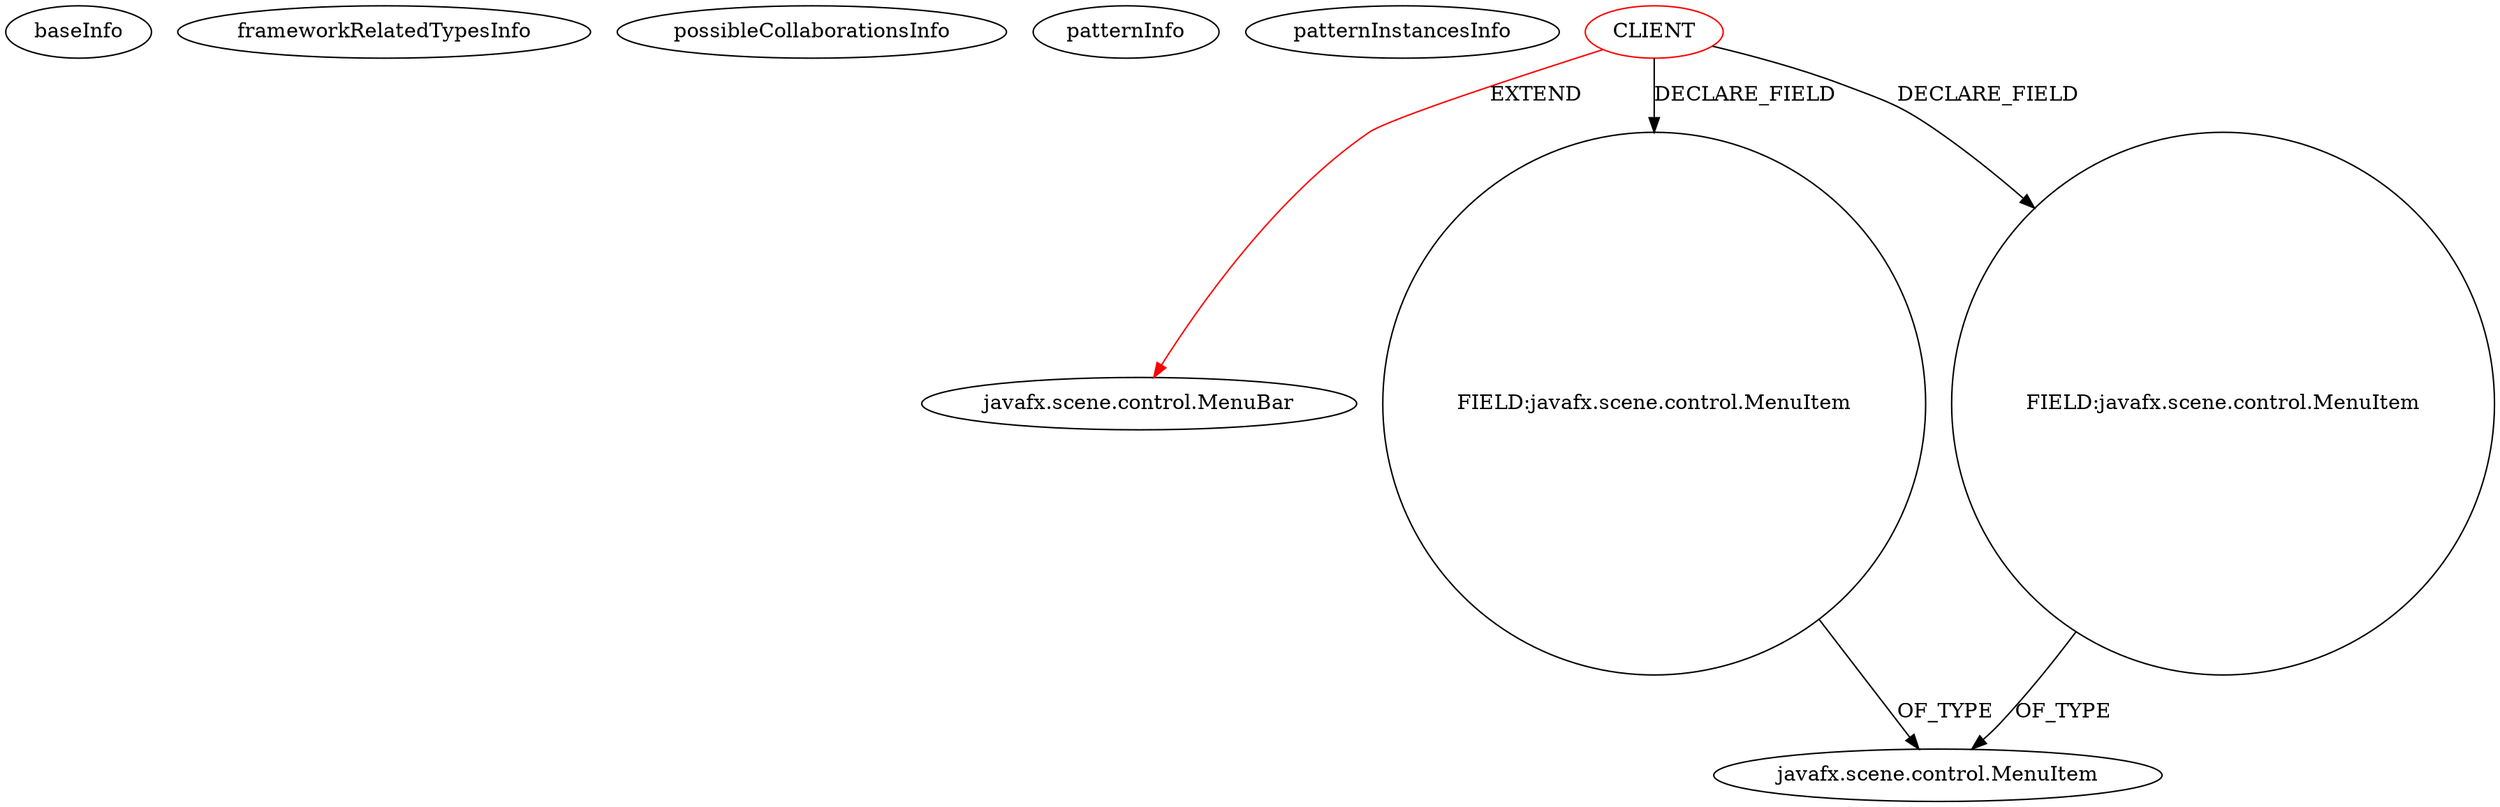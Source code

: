 digraph {
baseInfo[graphId=1775,category="pattern",isAnonymous=false,possibleRelation=false]
frameworkRelatedTypesInfo[0="javafx.scene.control.MenuBar"]
possibleCollaborationsInfo[]
patternInfo[frequency=4.0,patternRootClient=0]
patternInstancesInfo[0="kevinkdo-draw~/kevinkdo-draw/draw-master/src/views/DrawMenuBar.java~DrawMenuBar~3444",1="Technius-Starbound-Mod-Toolkit~/Technius-Starbound-Mod-Toolkit/Starbound-Mod-Toolkit-master/src/main/java/co/technius/starboundmodtoolkit/ModToolkitMenu.java~ModToolkitMenu~1420",2="ireardon-cs32-final~/ireardon-cs32-final/cs32-final-master/src/edu/brown/cs32/final_group/fx/TopMenuBar.java~TopMenuBar~3216",3="sebbafer-Sebanana~/sebbafer-Sebanana/Sebanana-master/src/sebanana/views/MyMenubar.java~MyMenubar~4131"]
1[label="javafx.scene.control.MenuBar",vertexType="FRAMEWORK_CLASS_TYPE",isFrameworkType=false]
0[label="CLIENT",vertexType="ROOT_CLIENT_CLASS_DECLARATION",isFrameworkType=false,color=red]
23[label="FIELD:javafx.scene.control.MenuItem",vertexType="FIELD_DECLARATION",isFrameworkType=false,shape=circle]
6[label="javafx.scene.control.MenuItem",vertexType="FRAMEWORK_CLASS_TYPE",isFrameworkType=false]
19[label="FIELD:javafx.scene.control.MenuItem",vertexType="FIELD_DECLARATION",isFrameworkType=false,shape=circle]
19->6[label="OF_TYPE"]
0->19[label="DECLARE_FIELD"]
0->23[label="DECLARE_FIELD"]
23->6[label="OF_TYPE"]
0->1[label="EXTEND",color=red]
}
